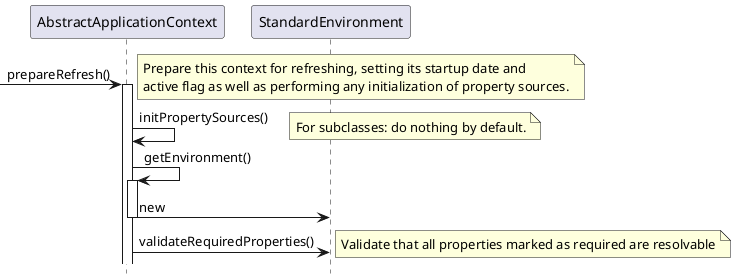 @startuml
hide footbox

[-> AbstractApplicationContext: prepareRefresh()
activate AbstractApplicationContext
note right: Prepare this context for refreshing, setting its startup date and\nactive flag as well as performing any initialization of property sources.

AbstractApplicationContext -> AbstractApplicationContext: initPropertySources()
note right: For subclasses: do nothing by default.

AbstractApplicationContext -> AbstractApplicationContext: getEnvironment()
activate AbstractApplicationContext
AbstractApplicationContext -> StandardEnvironment: new
deactivate AbstractApplicationContext

AbstractApplicationContext -> StandardEnvironment: validateRequiredProperties()
note right: Validate that all properties marked as required are resolvable
@enduml